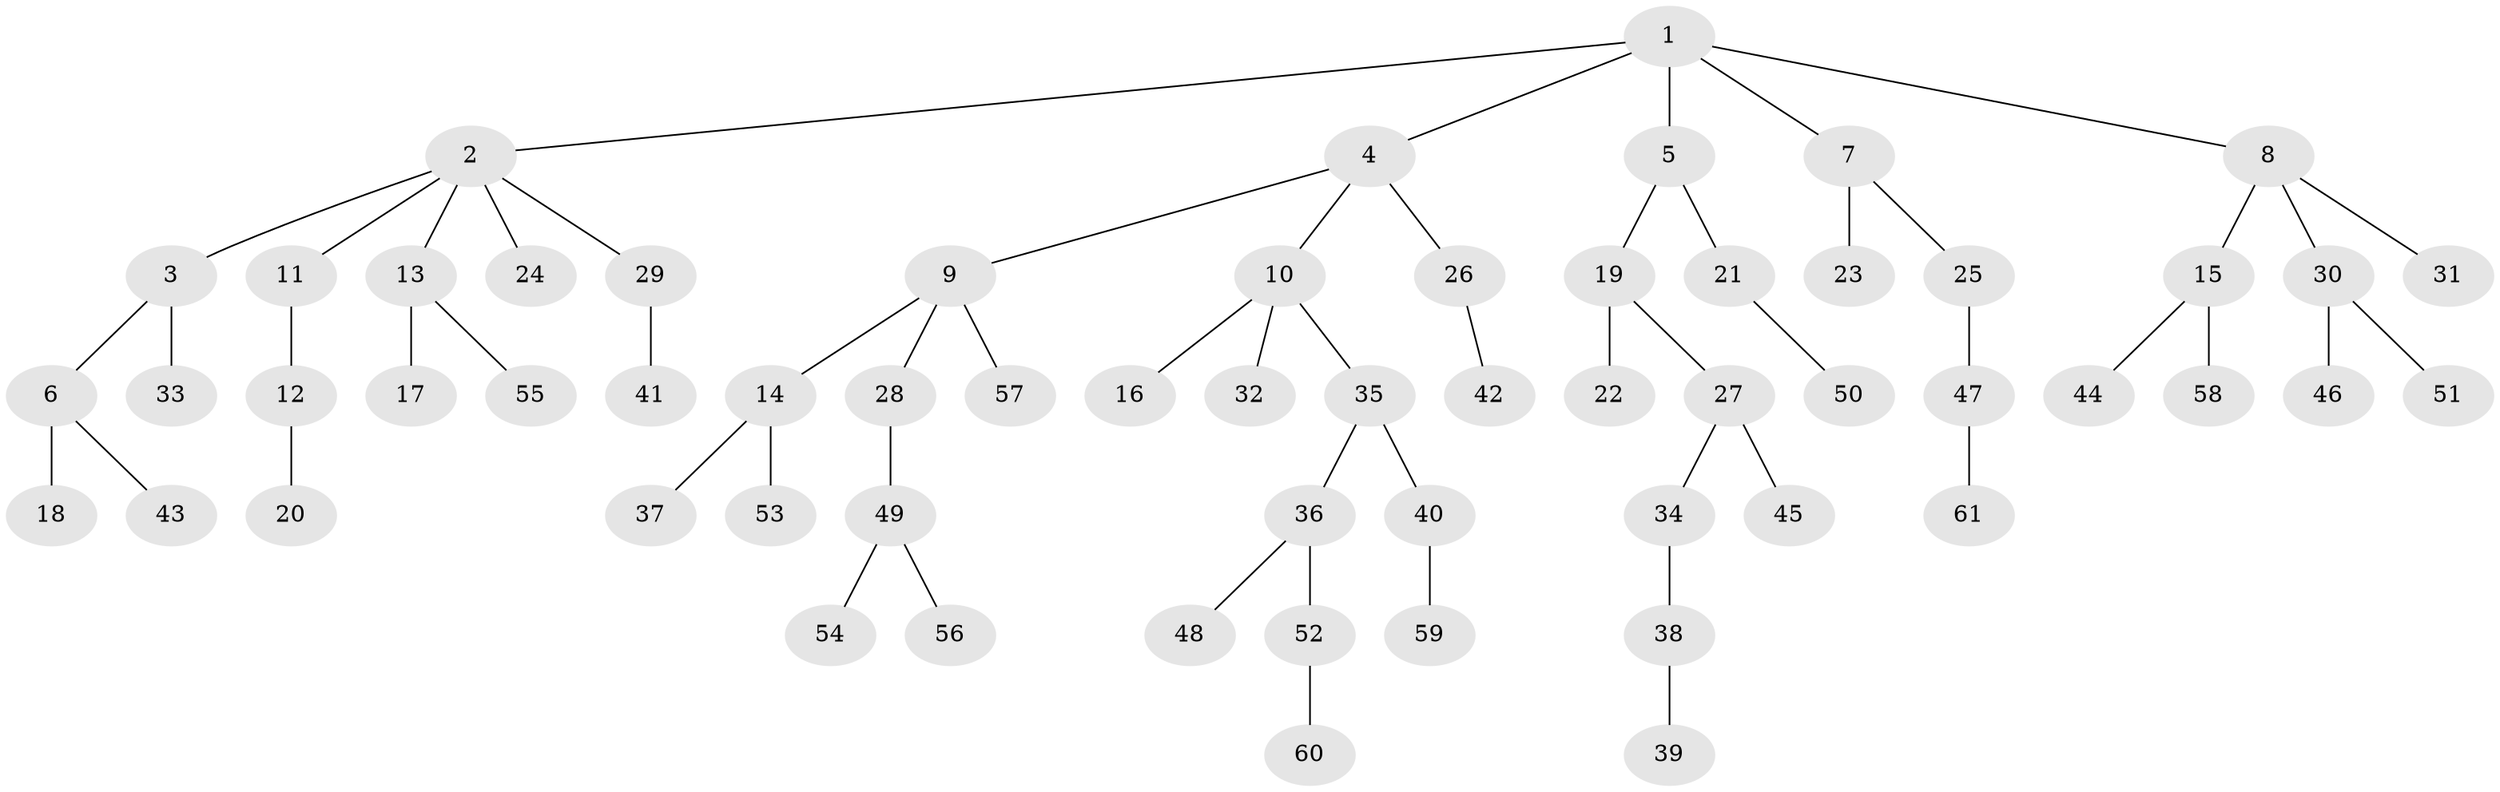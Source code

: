 // coarse degree distribution, {1: 0.5666666666666667, 2: 0.3, 5: 0.03333333333333333, 4: 0.06666666666666667, 10: 0.03333333333333333}
// Generated by graph-tools (version 1.1) at 2025/55/03/04/25 21:55:35]
// undirected, 61 vertices, 60 edges
graph export_dot {
graph [start="1"]
  node [color=gray90,style=filled];
  1;
  2;
  3;
  4;
  5;
  6;
  7;
  8;
  9;
  10;
  11;
  12;
  13;
  14;
  15;
  16;
  17;
  18;
  19;
  20;
  21;
  22;
  23;
  24;
  25;
  26;
  27;
  28;
  29;
  30;
  31;
  32;
  33;
  34;
  35;
  36;
  37;
  38;
  39;
  40;
  41;
  42;
  43;
  44;
  45;
  46;
  47;
  48;
  49;
  50;
  51;
  52;
  53;
  54;
  55;
  56;
  57;
  58;
  59;
  60;
  61;
  1 -- 2;
  1 -- 4;
  1 -- 5;
  1 -- 7;
  1 -- 8;
  2 -- 3;
  2 -- 11;
  2 -- 13;
  2 -- 24;
  2 -- 29;
  3 -- 6;
  3 -- 33;
  4 -- 9;
  4 -- 10;
  4 -- 26;
  5 -- 19;
  5 -- 21;
  6 -- 18;
  6 -- 43;
  7 -- 23;
  7 -- 25;
  8 -- 15;
  8 -- 30;
  8 -- 31;
  9 -- 14;
  9 -- 28;
  9 -- 57;
  10 -- 16;
  10 -- 32;
  10 -- 35;
  11 -- 12;
  12 -- 20;
  13 -- 17;
  13 -- 55;
  14 -- 37;
  14 -- 53;
  15 -- 44;
  15 -- 58;
  19 -- 22;
  19 -- 27;
  21 -- 50;
  25 -- 47;
  26 -- 42;
  27 -- 34;
  27 -- 45;
  28 -- 49;
  29 -- 41;
  30 -- 46;
  30 -- 51;
  34 -- 38;
  35 -- 36;
  35 -- 40;
  36 -- 48;
  36 -- 52;
  38 -- 39;
  40 -- 59;
  47 -- 61;
  49 -- 54;
  49 -- 56;
  52 -- 60;
}
